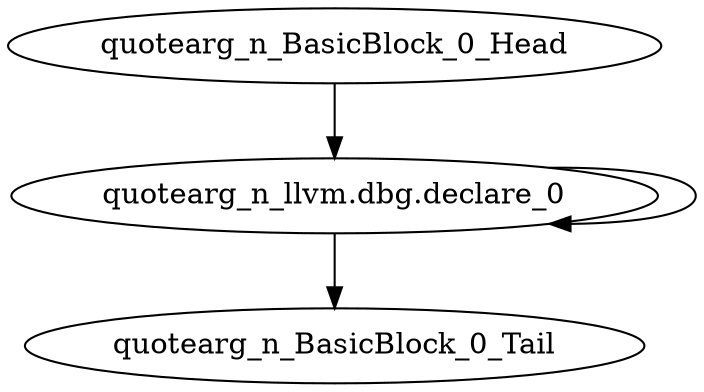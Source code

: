 digraph G {
    "quotearg_n_BasicBlock_0_Head" -> "quotearg_n_llvm.dbg.declare_0"
    "quotearg_n_llvm.dbg.declare_0" -> "quotearg_n_llvm.dbg.declare_0"
    "quotearg_n_llvm.dbg.declare_0" -> "quotearg_n_BasicBlock_0_Tail"
}
